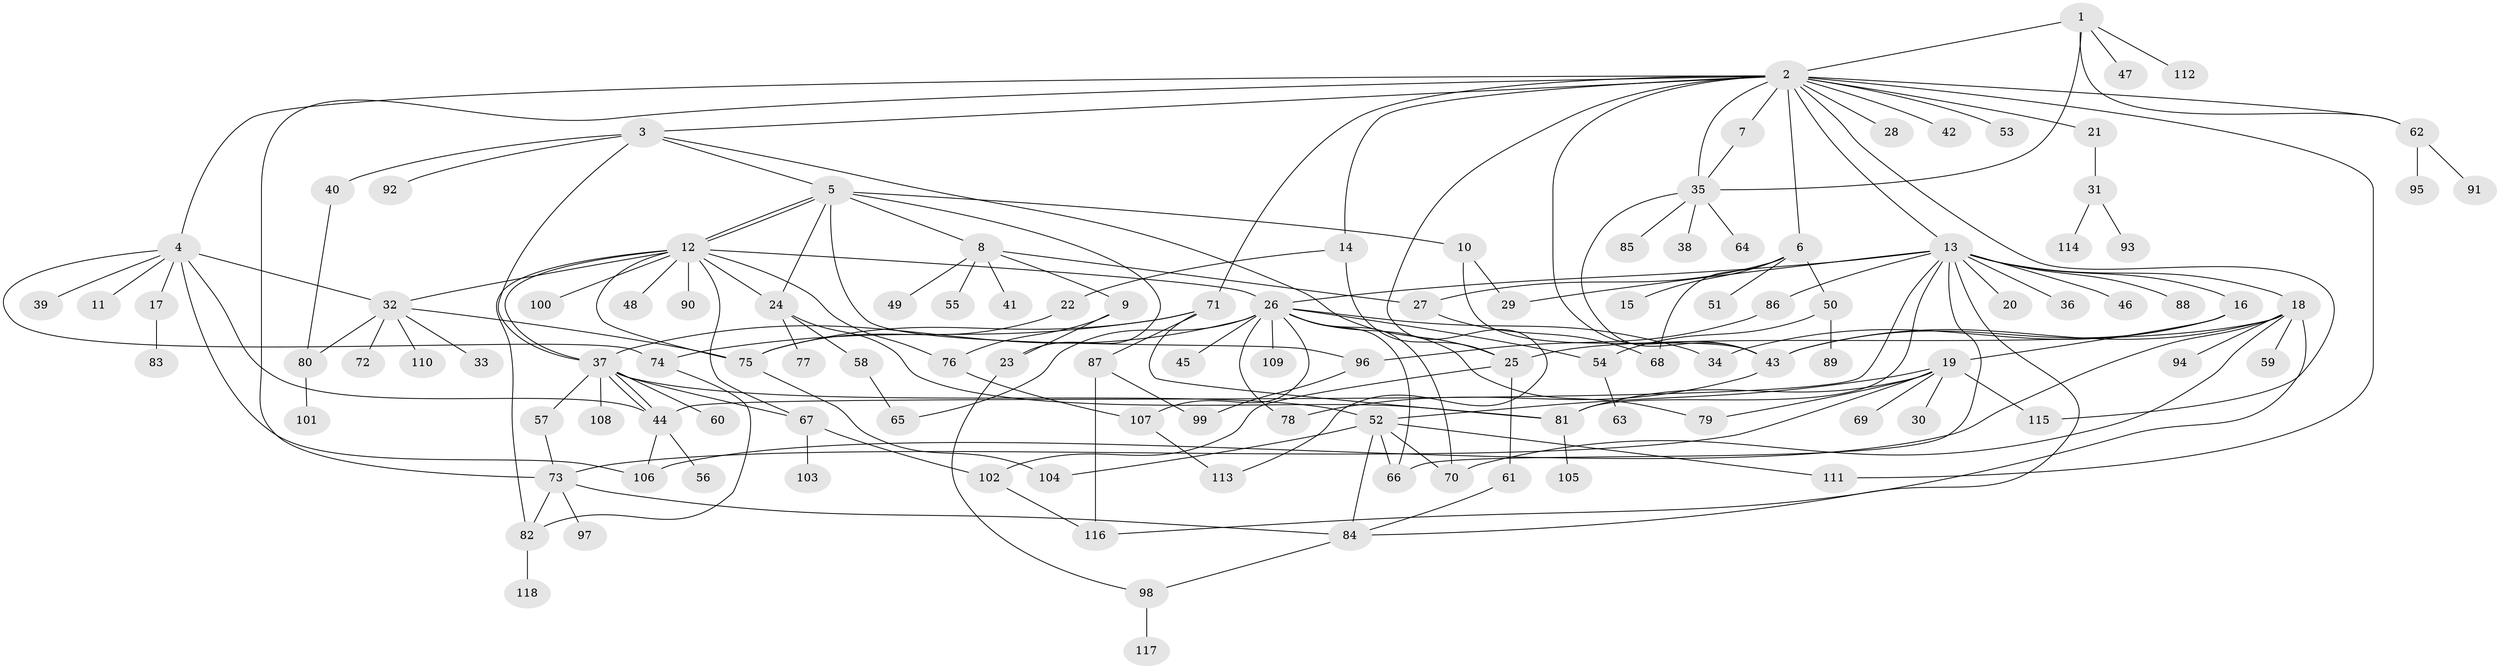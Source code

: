 // coarse degree distribution, {5: 0.024390243902439025, 21: 0.012195121951219513, 6: 0.04878048780487805, 7: 0.04878048780487805, 13: 0.036585365853658534, 3: 0.0975609756097561, 11: 0.024390243902439025, 1: 0.45121951219512196, 4: 0.036585365853658534, 2: 0.1951219512195122, 8: 0.012195121951219513, 9: 0.012195121951219513}
// Generated by graph-tools (version 1.1) at 2025/18/03/04/25 18:18:13]
// undirected, 118 vertices, 179 edges
graph export_dot {
graph [start="1"]
  node [color=gray90,style=filled];
  1;
  2;
  3;
  4;
  5;
  6;
  7;
  8;
  9;
  10;
  11;
  12;
  13;
  14;
  15;
  16;
  17;
  18;
  19;
  20;
  21;
  22;
  23;
  24;
  25;
  26;
  27;
  28;
  29;
  30;
  31;
  32;
  33;
  34;
  35;
  36;
  37;
  38;
  39;
  40;
  41;
  42;
  43;
  44;
  45;
  46;
  47;
  48;
  49;
  50;
  51;
  52;
  53;
  54;
  55;
  56;
  57;
  58;
  59;
  60;
  61;
  62;
  63;
  64;
  65;
  66;
  67;
  68;
  69;
  70;
  71;
  72;
  73;
  74;
  75;
  76;
  77;
  78;
  79;
  80;
  81;
  82;
  83;
  84;
  85;
  86;
  87;
  88;
  89;
  90;
  91;
  92;
  93;
  94;
  95;
  96;
  97;
  98;
  99;
  100;
  101;
  102;
  103;
  104;
  105;
  106;
  107;
  108;
  109;
  110;
  111;
  112;
  113;
  114;
  115;
  116;
  117;
  118;
  1 -- 2;
  1 -- 35;
  1 -- 47;
  1 -- 62;
  1 -- 112;
  2 -- 3;
  2 -- 4;
  2 -- 6;
  2 -- 7;
  2 -- 13;
  2 -- 14;
  2 -- 21;
  2 -- 28;
  2 -- 35;
  2 -- 42;
  2 -- 43;
  2 -- 53;
  2 -- 62;
  2 -- 71;
  2 -- 73;
  2 -- 111;
  2 -- 113;
  2 -- 115;
  3 -- 5;
  3 -- 25;
  3 -- 37;
  3 -- 40;
  3 -- 92;
  4 -- 11;
  4 -- 17;
  4 -- 32;
  4 -- 39;
  4 -- 44;
  4 -- 74;
  4 -- 106;
  5 -- 8;
  5 -- 10;
  5 -- 12;
  5 -- 12;
  5 -- 23;
  5 -- 24;
  5 -- 96;
  6 -- 15;
  6 -- 27;
  6 -- 50;
  6 -- 51;
  6 -- 68;
  7 -- 35;
  8 -- 9;
  8 -- 27;
  8 -- 41;
  8 -- 49;
  8 -- 55;
  9 -- 23;
  9 -- 76;
  10 -- 29;
  10 -- 43;
  12 -- 24;
  12 -- 26;
  12 -- 32;
  12 -- 37;
  12 -- 48;
  12 -- 67;
  12 -- 75;
  12 -- 76;
  12 -- 82;
  12 -- 90;
  12 -- 100;
  13 -- 16;
  13 -- 18;
  13 -- 20;
  13 -- 26;
  13 -- 29;
  13 -- 36;
  13 -- 44;
  13 -- 46;
  13 -- 66;
  13 -- 81;
  13 -- 84;
  13 -- 86;
  13 -- 88;
  14 -- 22;
  14 -- 25;
  16 -- 19;
  16 -- 34;
  16 -- 43;
  17 -- 83;
  18 -- 25;
  18 -- 43;
  18 -- 59;
  18 -- 70;
  18 -- 94;
  18 -- 106;
  18 -- 116;
  19 -- 30;
  19 -- 52;
  19 -- 69;
  19 -- 73;
  19 -- 79;
  19 -- 81;
  19 -- 115;
  21 -- 31;
  22 -- 75;
  23 -- 98;
  24 -- 58;
  24 -- 77;
  24 -- 81;
  25 -- 61;
  25 -- 102;
  26 -- 34;
  26 -- 37;
  26 -- 45;
  26 -- 54;
  26 -- 65;
  26 -- 66;
  26 -- 70;
  26 -- 78;
  26 -- 79;
  26 -- 107;
  26 -- 109;
  27 -- 68;
  31 -- 93;
  31 -- 114;
  32 -- 33;
  32 -- 72;
  32 -- 75;
  32 -- 80;
  32 -- 110;
  35 -- 38;
  35 -- 43;
  35 -- 64;
  35 -- 85;
  37 -- 44;
  37 -- 44;
  37 -- 52;
  37 -- 57;
  37 -- 60;
  37 -- 67;
  37 -- 108;
  40 -- 80;
  43 -- 78;
  44 -- 56;
  44 -- 106;
  50 -- 54;
  50 -- 89;
  52 -- 66;
  52 -- 70;
  52 -- 84;
  52 -- 104;
  52 -- 111;
  54 -- 63;
  57 -- 73;
  58 -- 65;
  61 -- 84;
  62 -- 91;
  62 -- 95;
  67 -- 102;
  67 -- 103;
  71 -- 74;
  71 -- 75;
  71 -- 81;
  71 -- 87;
  73 -- 82;
  73 -- 84;
  73 -- 97;
  74 -- 82;
  75 -- 104;
  76 -- 107;
  80 -- 101;
  81 -- 105;
  82 -- 118;
  84 -- 98;
  86 -- 96;
  87 -- 99;
  87 -- 116;
  96 -- 99;
  98 -- 117;
  102 -- 116;
  107 -- 113;
}
